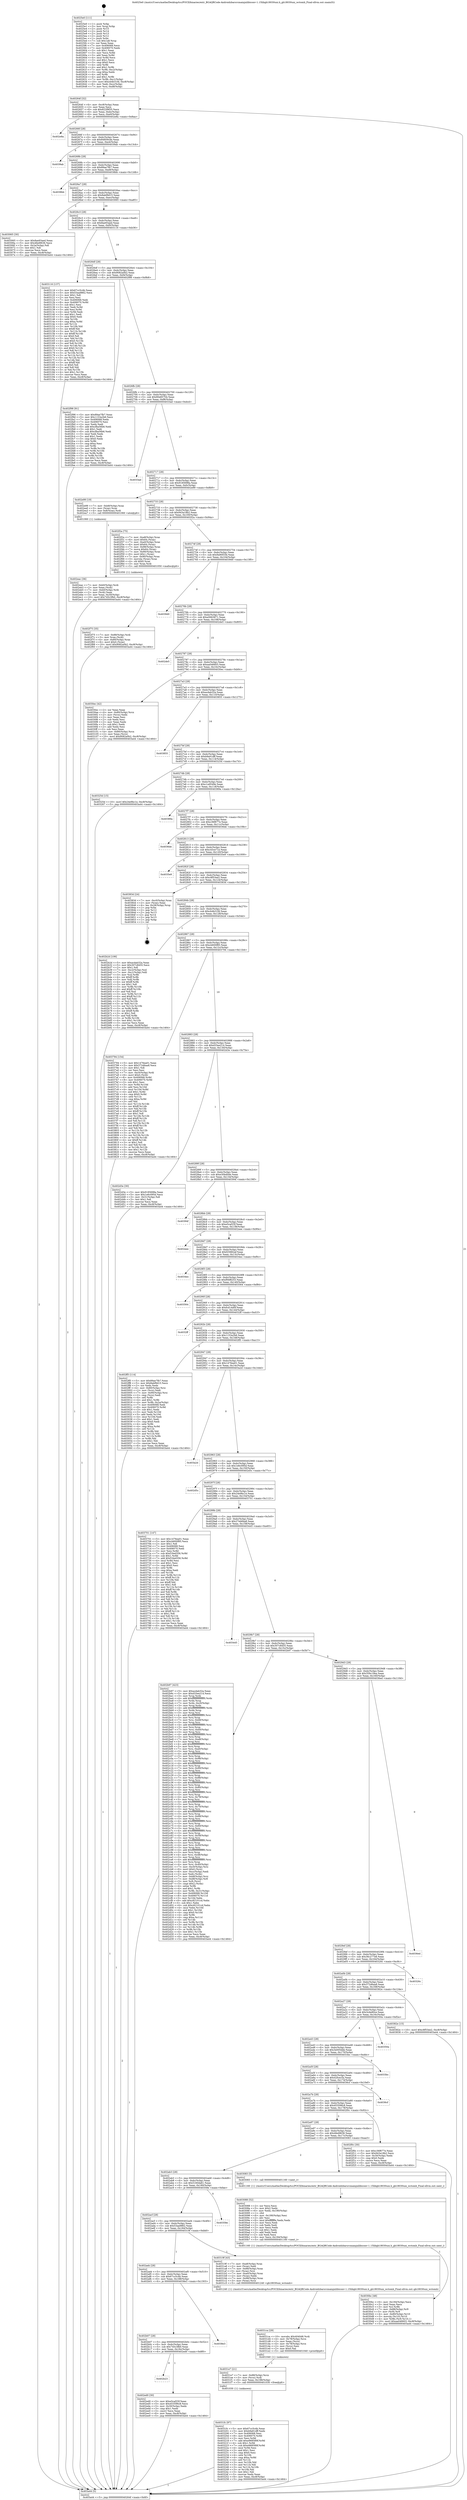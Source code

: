 digraph "0x4025e0" {
  label = "0x4025e0 (/mnt/c/Users/mathe/Desktop/tcc/POCII/binaries/extr_BGAQRCode-Androidzbarsrcmainjnilibiconv-1.15libgb18030uni.h_gb18030uni_wctomb_Final-ollvm.out::main(0))"
  labelloc = "t"
  node[shape=record]

  Entry [label="",width=0.3,height=0.3,shape=circle,fillcolor=black,style=filled]
  "0x40264f" [label="{
     0x40264f [32]\l
     | [instrs]\l
     &nbsp;&nbsp;0x40264f \<+6\>: mov -0xc8(%rbp),%eax\l
     &nbsp;&nbsp;0x402655 \<+2\>: mov %eax,%ecx\l
     &nbsp;&nbsp;0x402657 \<+6\>: sub $0x822f9f35,%ecx\l
     &nbsp;&nbsp;0x40265d \<+6\>: mov %eax,-0xdc(%rbp)\l
     &nbsp;&nbsp;0x402663 \<+6\>: mov %ecx,-0xe0(%rbp)\l
     &nbsp;&nbsp;0x402669 \<+6\>: je 0000000000402e8a \<main+0x8aa\>\l
  }"]
  "0x402e8a" [label="{
     0x402e8a\l
  }", style=dashed]
  "0x40266f" [label="{
     0x40266f [28]\l
     | [instrs]\l
     &nbsp;&nbsp;0x40266f \<+5\>: jmp 0000000000402674 \<main+0x94\>\l
     &nbsp;&nbsp;0x402674 \<+6\>: mov -0xdc(%rbp),%eax\l
     &nbsp;&nbsp;0x40267a \<+5\>: sub $0x84859cde,%eax\l
     &nbsp;&nbsp;0x40267f \<+6\>: mov %eax,-0xe4(%rbp)\l
     &nbsp;&nbsp;0x402685 \<+6\>: je 00000000004039ab \<main+0x13cb\>\l
  }"]
  Exit [label="",width=0.3,height=0.3,shape=circle,fillcolor=black,style=filled,peripheries=2]
  "0x4039ab" [label="{
     0x4039ab\l
  }", style=dashed]
  "0x40268b" [label="{
     0x40268b [28]\l
     | [instrs]\l
     &nbsp;&nbsp;0x40268b \<+5\>: jmp 0000000000402690 \<main+0xb0\>\l
     &nbsp;&nbsp;0x402690 \<+6\>: mov -0xdc(%rbp),%eax\l
     &nbsp;&nbsp;0x402696 \<+5\>: sub $0x89ae7fb7,%eax\l
     &nbsp;&nbsp;0x40269b \<+6\>: mov %eax,-0xe8(%rbp)\l
     &nbsp;&nbsp;0x4026a1 \<+6\>: je 00000000004038bb \<main+0x12db\>\l
  }"]
  "0x4031fc" [label="{
     0x4031fc [97]\l
     | [instrs]\l
     &nbsp;&nbsp;0x4031fc \<+5\>: mov $0x67cc5c4b,%eax\l
     &nbsp;&nbsp;0x403201 \<+5\>: mov $0xb9a91dff,%edx\l
     &nbsp;&nbsp;0x403206 \<+7\>: mov 0x406068,%esi\l
     &nbsp;&nbsp;0x40320d \<+8\>: mov 0x406070,%r8d\l
     &nbsp;&nbsp;0x403215 \<+3\>: mov %esi,%r9d\l
     &nbsp;&nbsp;0x403218 \<+7\>: add $0xe968589f,%r9d\l
     &nbsp;&nbsp;0x40321f \<+4\>: sub $0x1,%r9d\l
     &nbsp;&nbsp;0x403223 \<+7\>: sub $0xe968589f,%r9d\l
     &nbsp;&nbsp;0x40322a \<+4\>: imul %r9d,%esi\l
     &nbsp;&nbsp;0x40322e \<+3\>: and $0x1,%esi\l
     &nbsp;&nbsp;0x403231 \<+3\>: cmp $0x0,%esi\l
     &nbsp;&nbsp;0x403234 \<+4\>: sete %r10b\l
     &nbsp;&nbsp;0x403238 \<+4\>: cmp $0xa,%r8d\l
     &nbsp;&nbsp;0x40323c \<+4\>: setl %r11b\l
     &nbsp;&nbsp;0x403240 \<+3\>: mov %r10b,%bl\l
     &nbsp;&nbsp;0x403243 \<+3\>: and %r11b,%bl\l
     &nbsp;&nbsp;0x403246 \<+3\>: xor %r11b,%r10b\l
     &nbsp;&nbsp;0x403249 \<+3\>: or %r10b,%bl\l
     &nbsp;&nbsp;0x40324c \<+3\>: test $0x1,%bl\l
     &nbsp;&nbsp;0x40324f \<+3\>: cmovne %edx,%eax\l
     &nbsp;&nbsp;0x403252 \<+6\>: mov %eax,-0xc8(%rbp)\l
     &nbsp;&nbsp;0x403258 \<+5\>: jmp 0000000000403a44 \<main+0x1464\>\l
  }"]
  "0x4038bb" [label="{
     0x4038bb\l
  }", style=dashed]
  "0x4026a7" [label="{
     0x4026a7 [28]\l
     | [instrs]\l
     &nbsp;&nbsp;0x4026a7 \<+5\>: jmp 00000000004026ac \<main+0xcc\>\l
     &nbsp;&nbsp;0x4026ac \<+6\>: mov -0xdc(%rbp),%eax\l
     &nbsp;&nbsp;0x4026b2 \<+5\>: sub $0x8abf9d15,%eax\l
     &nbsp;&nbsp;0x4026b7 \<+6\>: mov %eax,-0xec(%rbp)\l
     &nbsp;&nbsp;0x4026bd \<+6\>: je 0000000000403065 \<main+0xa85\>\l
  }"]
  "0x4031e7" [label="{
     0x4031e7 [21]\l
     | [instrs]\l
     &nbsp;&nbsp;0x4031e7 \<+7\>: mov -0x88(%rbp),%rcx\l
     &nbsp;&nbsp;0x4031ee \<+3\>: mov (%rcx),%rdi\l
     &nbsp;&nbsp;0x4031f1 \<+6\>: mov %eax,-0x198(%rbp)\l
     &nbsp;&nbsp;0x4031f7 \<+5\>: call 0000000000401030 \<free@plt\>\l
     | [calls]\l
     &nbsp;&nbsp;0x401030 \{1\} (unknown)\l
  }"]
  "0x403065" [label="{
     0x403065 [30]\l
     | [instrs]\l
     &nbsp;&nbsp;0x403065 \<+5\>: mov $0x8ae93aed,%eax\l
     &nbsp;&nbsp;0x40306a \<+5\>: mov $0x4fed9636,%ecx\l
     &nbsp;&nbsp;0x40306f \<+3\>: mov -0x2a(%rbp),%dl\l
     &nbsp;&nbsp;0x403072 \<+3\>: test $0x1,%dl\l
     &nbsp;&nbsp;0x403075 \<+3\>: cmovne %ecx,%eax\l
     &nbsp;&nbsp;0x403078 \<+6\>: mov %eax,-0xc8(%rbp)\l
     &nbsp;&nbsp;0x40307e \<+5\>: jmp 0000000000403a44 \<main+0x1464\>\l
  }"]
  "0x4026c3" [label="{
     0x4026c3 [28]\l
     | [instrs]\l
     &nbsp;&nbsp;0x4026c3 \<+5\>: jmp 00000000004026c8 \<main+0xe8\>\l
     &nbsp;&nbsp;0x4026c8 \<+6\>: mov -0xdc(%rbp),%eax\l
     &nbsp;&nbsp;0x4026ce \<+5\>: sub $0x8ae93aed,%eax\l
     &nbsp;&nbsp;0x4026d3 \<+6\>: mov %eax,-0xf0(%rbp)\l
     &nbsp;&nbsp;0x4026d9 \<+6\>: je 0000000000403116 \<main+0xb36\>\l
  }"]
  "0x4031ca" [label="{
     0x4031ca [29]\l
     | [instrs]\l
     &nbsp;&nbsp;0x4031ca \<+10\>: movabs $0x4040d6,%rdi\l
     &nbsp;&nbsp;0x4031d4 \<+4\>: mov -0x78(%rbp),%rcx\l
     &nbsp;&nbsp;0x4031d8 \<+2\>: mov %eax,(%rcx)\l
     &nbsp;&nbsp;0x4031da \<+4\>: mov -0x78(%rbp),%rcx\l
     &nbsp;&nbsp;0x4031de \<+2\>: mov (%rcx),%esi\l
     &nbsp;&nbsp;0x4031e0 \<+2\>: mov $0x0,%al\l
     &nbsp;&nbsp;0x4031e2 \<+5\>: call 0000000000401040 \<printf@plt\>\l
     | [calls]\l
     &nbsp;&nbsp;0x401040 \{1\} (unknown)\l
  }"]
  "0x403116" [label="{
     0x403116 [137]\l
     | [instrs]\l
     &nbsp;&nbsp;0x403116 \<+5\>: mov $0x67cc5c4b,%eax\l
     &nbsp;&nbsp;0x40311b \<+5\>: mov $0x53aa9862,%ecx\l
     &nbsp;&nbsp;0x403120 \<+2\>: mov $0x1,%dl\l
     &nbsp;&nbsp;0x403122 \<+2\>: xor %esi,%esi\l
     &nbsp;&nbsp;0x403124 \<+7\>: mov 0x406068,%edi\l
     &nbsp;&nbsp;0x40312b \<+8\>: mov 0x406070,%r8d\l
     &nbsp;&nbsp;0x403133 \<+3\>: sub $0x1,%esi\l
     &nbsp;&nbsp;0x403136 \<+3\>: mov %edi,%r9d\l
     &nbsp;&nbsp;0x403139 \<+3\>: add %esi,%r9d\l
     &nbsp;&nbsp;0x40313c \<+4\>: imul %r9d,%edi\l
     &nbsp;&nbsp;0x403140 \<+3\>: and $0x1,%edi\l
     &nbsp;&nbsp;0x403143 \<+3\>: cmp $0x0,%edi\l
     &nbsp;&nbsp;0x403146 \<+4\>: sete %r10b\l
     &nbsp;&nbsp;0x40314a \<+4\>: cmp $0xa,%r8d\l
     &nbsp;&nbsp;0x40314e \<+4\>: setl %r11b\l
     &nbsp;&nbsp;0x403152 \<+3\>: mov %r10b,%bl\l
     &nbsp;&nbsp;0x403155 \<+3\>: xor $0xff,%bl\l
     &nbsp;&nbsp;0x403158 \<+3\>: mov %r11b,%r14b\l
     &nbsp;&nbsp;0x40315b \<+4\>: xor $0xff,%r14b\l
     &nbsp;&nbsp;0x40315f \<+3\>: xor $0x0,%dl\l
     &nbsp;&nbsp;0x403162 \<+3\>: mov %bl,%r15b\l
     &nbsp;&nbsp;0x403165 \<+4\>: and $0x0,%r15b\l
     &nbsp;&nbsp;0x403169 \<+3\>: and %dl,%r10b\l
     &nbsp;&nbsp;0x40316c \<+3\>: mov %r14b,%r12b\l
     &nbsp;&nbsp;0x40316f \<+4\>: and $0x0,%r12b\l
     &nbsp;&nbsp;0x403173 \<+3\>: and %dl,%r11b\l
     &nbsp;&nbsp;0x403176 \<+3\>: or %r10b,%r15b\l
     &nbsp;&nbsp;0x403179 \<+3\>: or %r11b,%r12b\l
     &nbsp;&nbsp;0x40317c \<+3\>: xor %r12b,%r15b\l
     &nbsp;&nbsp;0x40317f \<+3\>: or %r14b,%bl\l
     &nbsp;&nbsp;0x403182 \<+3\>: xor $0xff,%bl\l
     &nbsp;&nbsp;0x403185 \<+3\>: or $0x0,%dl\l
     &nbsp;&nbsp;0x403188 \<+2\>: and %dl,%bl\l
     &nbsp;&nbsp;0x40318a \<+3\>: or %bl,%r15b\l
     &nbsp;&nbsp;0x40318d \<+4\>: test $0x1,%r15b\l
     &nbsp;&nbsp;0x403191 \<+3\>: cmovne %ecx,%eax\l
     &nbsp;&nbsp;0x403194 \<+6\>: mov %eax,-0xc8(%rbp)\l
     &nbsp;&nbsp;0x40319a \<+5\>: jmp 0000000000403a44 \<main+0x1464\>\l
  }"]
  "0x4026df" [label="{
     0x4026df [28]\l
     | [instrs]\l
     &nbsp;&nbsp;0x4026df \<+5\>: jmp 00000000004026e4 \<main+0x104\>\l
     &nbsp;&nbsp;0x4026e4 \<+6\>: mov -0xdc(%rbp),%eax\l
     &nbsp;&nbsp;0x4026ea \<+5\>: sub $0x9082a0b2,%eax\l
     &nbsp;&nbsp;0x4026ef \<+6\>: mov %eax,-0xf4(%rbp)\l
     &nbsp;&nbsp;0x4026f5 \<+6\>: je 0000000000402f98 \<main+0x9b8\>\l
  }"]
  "0x4030bc" [label="{
     0x4030bc [48]\l
     | [instrs]\l
     &nbsp;&nbsp;0x4030bc \<+6\>: mov -0x194(%rbp),%ecx\l
     &nbsp;&nbsp;0x4030c2 \<+3\>: imul %eax,%ecx\l
     &nbsp;&nbsp;0x4030c5 \<+3\>: mov %cl,%r8b\l
     &nbsp;&nbsp;0x4030c8 \<+7\>: mov -0x88(%rbp),%r9\l
     &nbsp;&nbsp;0x4030cf \<+3\>: mov (%r9),%r9\l
     &nbsp;&nbsp;0x4030d2 \<+4\>: mov -0x80(%rbp),%r10\l
     &nbsp;&nbsp;0x4030d6 \<+3\>: movslq (%r10),%r10\l
     &nbsp;&nbsp;0x4030d9 \<+4\>: mov %r8b,(%r9,%r10,1)\l
     &nbsp;&nbsp;0x4030dd \<+10\>: movl $0xaa046603,-0xc8(%rbp)\l
     &nbsp;&nbsp;0x4030e7 \<+5\>: jmp 0000000000403a44 \<main+0x1464\>\l
  }"]
  "0x402f98" [label="{
     0x402f98 [91]\l
     | [instrs]\l
     &nbsp;&nbsp;0x402f98 \<+5\>: mov $0x89ae7fb7,%eax\l
     &nbsp;&nbsp;0x402f9d \<+5\>: mov $0x1153a2b6,%ecx\l
     &nbsp;&nbsp;0x402fa2 \<+7\>: mov 0x406068,%edx\l
     &nbsp;&nbsp;0x402fa9 \<+7\>: mov 0x406070,%esi\l
     &nbsp;&nbsp;0x402fb0 \<+2\>: mov %edx,%edi\l
     &nbsp;&nbsp;0x402fb2 \<+6\>: add $0xcfba56b6,%edi\l
     &nbsp;&nbsp;0x402fb8 \<+3\>: sub $0x1,%edi\l
     &nbsp;&nbsp;0x402fbb \<+6\>: sub $0xcfba56b6,%edi\l
     &nbsp;&nbsp;0x402fc1 \<+3\>: imul %edi,%edx\l
     &nbsp;&nbsp;0x402fc4 \<+3\>: and $0x1,%edx\l
     &nbsp;&nbsp;0x402fc7 \<+3\>: cmp $0x0,%edx\l
     &nbsp;&nbsp;0x402fca \<+4\>: sete %r8b\l
     &nbsp;&nbsp;0x402fce \<+3\>: cmp $0xa,%esi\l
     &nbsp;&nbsp;0x402fd1 \<+4\>: setl %r9b\l
     &nbsp;&nbsp;0x402fd5 \<+3\>: mov %r8b,%r10b\l
     &nbsp;&nbsp;0x402fd8 \<+3\>: and %r9b,%r10b\l
     &nbsp;&nbsp;0x402fdb \<+3\>: xor %r9b,%r8b\l
     &nbsp;&nbsp;0x402fde \<+3\>: or %r8b,%r10b\l
     &nbsp;&nbsp;0x402fe1 \<+4\>: test $0x1,%r10b\l
     &nbsp;&nbsp;0x402fe5 \<+3\>: cmovne %ecx,%eax\l
     &nbsp;&nbsp;0x402fe8 \<+6\>: mov %eax,-0xc8(%rbp)\l
     &nbsp;&nbsp;0x402fee \<+5\>: jmp 0000000000403a44 \<main+0x1464\>\l
  }"]
  "0x4026fb" [label="{
     0x4026fb [28]\l
     | [instrs]\l
     &nbsp;&nbsp;0x4026fb \<+5\>: jmp 0000000000402700 \<main+0x120\>\l
     &nbsp;&nbsp;0x402700 \<+6\>: mov -0xdc(%rbp),%eax\l
     &nbsp;&nbsp;0x402706 \<+5\>: sub $0x90e85704,%eax\l
     &nbsp;&nbsp;0x40270b \<+6\>: mov %eax,-0xf8(%rbp)\l
     &nbsp;&nbsp;0x402711 \<+6\>: je 00000000004033ad \<main+0xdcd\>\l
  }"]
  "0x403088" [label="{
     0x403088 [52]\l
     | [instrs]\l
     &nbsp;&nbsp;0x403088 \<+2\>: xor %ecx,%ecx\l
     &nbsp;&nbsp;0x40308a \<+5\>: mov $0x2,%edx\l
     &nbsp;&nbsp;0x40308f \<+6\>: mov %edx,-0x190(%rbp)\l
     &nbsp;&nbsp;0x403095 \<+1\>: cltd\l
     &nbsp;&nbsp;0x403096 \<+6\>: mov -0x190(%rbp),%esi\l
     &nbsp;&nbsp;0x40309c \<+2\>: idiv %esi\l
     &nbsp;&nbsp;0x40309e \<+6\>: imul $0xfffffffe,%edx,%edx\l
     &nbsp;&nbsp;0x4030a4 \<+2\>: mov %ecx,%edi\l
     &nbsp;&nbsp;0x4030a6 \<+2\>: sub %edx,%edi\l
     &nbsp;&nbsp;0x4030a8 \<+2\>: mov %ecx,%edx\l
     &nbsp;&nbsp;0x4030aa \<+3\>: sub $0x1,%edx\l
     &nbsp;&nbsp;0x4030ad \<+2\>: add %edx,%edi\l
     &nbsp;&nbsp;0x4030af \<+2\>: sub %edi,%ecx\l
     &nbsp;&nbsp;0x4030b1 \<+6\>: mov %ecx,-0x194(%rbp)\l
     &nbsp;&nbsp;0x4030b7 \<+5\>: call 0000000000401160 \<next_i\>\l
     | [calls]\l
     &nbsp;&nbsp;0x401160 \{1\} (/mnt/c/Users/mathe/Desktop/tcc/POCII/binaries/extr_BGAQRCode-Androidzbarsrcmainjnilibiconv-1.15libgb18030uni.h_gb18030uni_wctomb_Final-ollvm.out::next_i)\l
  }"]
  "0x4033ad" [label="{
     0x4033ad\l
  }", style=dashed]
  "0x402717" [label="{
     0x402717 [28]\l
     | [instrs]\l
     &nbsp;&nbsp;0x402717 \<+5\>: jmp 000000000040271c \<main+0x13c\>\l
     &nbsp;&nbsp;0x40271c \<+6\>: mov -0xdc(%rbp),%eax\l
     &nbsp;&nbsp;0x402722 \<+5\>: sub $0x9185698a,%eax\l
     &nbsp;&nbsp;0x402727 \<+6\>: mov %eax,-0xfc(%rbp)\l
     &nbsp;&nbsp;0x40272d \<+6\>: je 0000000000402e99 \<main+0x8b9\>\l
  }"]
  "0x402f75" [label="{
     0x402f75 [35]\l
     | [instrs]\l
     &nbsp;&nbsp;0x402f75 \<+7\>: mov -0x88(%rbp),%rdi\l
     &nbsp;&nbsp;0x402f7c \<+3\>: mov %rax,(%rdi)\l
     &nbsp;&nbsp;0x402f7f \<+4\>: mov -0x80(%rbp),%rax\l
     &nbsp;&nbsp;0x402f83 \<+6\>: movl $0x0,(%rax)\l
     &nbsp;&nbsp;0x402f89 \<+10\>: movl $0x9082a0b2,-0xc8(%rbp)\l
     &nbsp;&nbsp;0x402f93 \<+5\>: jmp 0000000000403a44 \<main+0x1464\>\l
  }"]
  "0x402e99" [label="{
     0x402e99 [19]\l
     | [instrs]\l
     &nbsp;&nbsp;0x402e99 \<+7\>: mov -0xb8(%rbp),%rax\l
     &nbsp;&nbsp;0x402ea0 \<+3\>: mov (%rax),%rax\l
     &nbsp;&nbsp;0x402ea3 \<+4\>: mov 0x8(%rax),%rdi\l
     &nbsp;&nbsp;0x402ea7 \<+5\>: call 0000000000401060 \<atoi@plt\>\l
     | [calls]\l
     &nbsp;&nbsp;0x401060 \{1\} (unknown)\l
  }"]
  "0x402733" [label="{
     0x402733 [28]\l
     | [instrs]\l
     &nbsp;&nbsp;0x402733 \<+5\>: jmp 0000000000402738 \<main+0x158\>\l
     &nbsp;&nbsp;0x402738 \<+6\>: mov -0xdc(%rbp),%eax\l
     &nbsp;&nbsp;0x40273e \<+5\>: sub $0x943a18b2,%eax\l
     &nbsp;&nbsp;0x402743 \<+6\>: mov %eax,-0x100(%rbp)\l
     &nbsp;&nbsp;0x402749 \<+6\>: je 0000000000402f2a \<main+0x94a\>\l
  }"]
  "0x402b23" [label="{
     0x402b23\l
  }", style=dashed]
  "0x402f2a" [label="{
     0x402f2a [75]\l
     | [instrs]\l
     &nbsp;&nbsp;0x402f2a \<+7\>: mov -0xa8(%rbp),%rax\l
     &nbsp;&nbsp;0x402f31 \<+6\>: movl $0x64,(%rax)\l
     &nbsp;&nbsp;0x402f37 \<+7\>: mov -0xa0(%rbp),%rax\l
     &nbsp;&nbsp;0x402f3e \<+6\>: movl $0x64,(%rax)\l
     &nbsp;&nbsp;0x402f44 \<+7\>: mov -0x98(%rbp),%rax\l
     &nbsp;&nbsp;0x402f4b \<+7\>: movq $0x64,(%rax)\l
     &nbsp;&nbsp;0x402f52 \<+7\>: mov -0x90(%rbp),%rax\l
     &nbsp;&nbsp;0x402f59 \<+6\>: movl $0x1,(%rax)\l
     &nbsp;&nbsp;0x402f5f \<+7\>: mov -0x90(%rbp),%rax\l
     &nbsp;&nbsp;0x402f66 \<+3\>: movslq (%rax),%rax\l
     &nbsp;&nbsp;0x402f69 \<+4\>: shl $0x0,%rax\l
     &nbsp;&nbsp;0x402f6d \<+3\>: mov %rax,%rdi\l
     &nbsp;&nbsp;0x402f70 \<+5\>: call 0000000000401050 \<malloc@plt\>\l
     | [calls]\l
     &nbsp;&nbsp;0x401050 \{1\} (unknown)\l
  }"]
  "0x40274f" [label="{
     0x40274f [28]\l
     | [instrs]\l
     &nbsp;&nbsp;0x40274f \<+5\>: jmp 0000000000402754 \<main+0x174\>\l
     &nbsp;&nbsp;0x402754 \<+6\>: mov -0xdc(%rbp),%eax\l
     &nbsp;&nbsp;0x40275a \<+5\>: sub $0x9a90f33b,%eax\l
     &nbsp;&nbsp;0x40275f \<+6\>: mov %eax,-0x104(%rbp)\l
     &nbsp;&nbsp;0x402765 \<+6\>: je 00000000004039d0 \<main+0x13f0\>\l
  }"]
  "0x402ed0" [label="{
     0x402ed0 [30]\l
     | [instrs]\l
     &nbsp;&nbsp;0x402ed0 \<+5\>: mov $0xe5caf25f,%eax\l
     &nbsp;&nbsp;0x402ed5 \<+5\>: mov $0x453596c8,%ecx\l
     &nbsp;&nbsp;0x402eda \<+3\>: mov -0x30(%rbp),%edx\l
     &nbsp;&nbsp;0x402edd \<+3\>: cmp $0x1,%edx\l
     &nbsp;&nbsp;0x402ee0 \<+3\>: cmovl %ecx,%eax\l
     &nbsp;&nbsp;0x402ee3 \<+6\>: mov %eax,-0xc8(%rbp)\l
     &nbsp;&nbsp;0x402ee9 \<+5\>: jmp 0000000000403a44 \<main+0x1464\>\l
  }"]
  "0x4039d0" [label="{
     0x4039d0\l
  }", style=dashed]
  "0x40276b" [label="{
     0x40276b [28]\l
     | [instrs]\l
     &nbsp;&nbsp;0x40276b \<+5\>: jmp 0000000000402770 \<main+0x190\>\l
     &nbsp;&nbsp;0x402770 \<+6\>: mov -0xdc(%rbp),%eax\l
     &nbsp;&nbsp;0x402776 \<+5\>: sub $0xa5663671,%eax\l
     &nbsp;&nbsp;0x40277b \<+6\>: mov %eax,-0x108(%rbp)\l
     &nbsp;&nbsp;0x402781 \<+6\>: je 0000000000402de5 \<main+0x805\>\l
  }"]
  "0x402b07" [label="{
     0x402b07 [28]\l
     | [instrs]\l
     &nbsp;&nbsp;0x402b07 \<+5\>: jmp 0000000000402b0c \<main+0x52c\>\l
     &nbsp;&nbsp;0x402b0c \<+6\>: mov -0xdc(%rbp),%eax\l
     &nbsp;&nbsp;0x402b12 \<+5\>: sub $0x745c3fb0,%eax\l
     &nbsp;&nbsp;0x402b17 \<+6\>: mov %eax,-0x18c(%rbp)\l
     &nbsp;&nbsp;0x402b1d \<+6\>: je 0000000000402ed0 \<main+0x8f0\>\l
  }"]
  "0x402de5" [label="{
     0x402de5\l
  }", style=dashed]
  "0x402787" [label="{
     0x402787 [28]\l
     | [instrs]\l
     &nbsp;&nbsp;0x402787 \<+5\>: jmp 000000000040278c \<main+0x1ac\>\l
     &nbsp;&nbsp;0x40278c \<+6\>: mov -0xdc(%rbp),%eax\l
     &nbsp;&nbsp;0x402792 \<+5\>: sub $0xaa046603,%eax\l
     &nbsp;&nbsp;0x402797 \<+6\>: mov %eax,-0x10c(%rbp)\l
     &nbsp;&nbsp;0x40279d \<+6\>: je 00000000004030ec \<main+0xb0c\>\l
  }"]
  "0x4038e3" [label="{
     0x4038e3\l
  }", style=dashed]
  "0x4030ec" [label="{
     0x4030ec [42]\l
     | [instrs]\l
     &nbsp;&nbsp;0x4030ec \<+2\>: xor %eax,%eax\l
     &nbsp;&nbsp;0x4030ee \<+4\>: mov -0x80(%rbp),%rcx\l
     &nbsp;&nbsp;0x4030f2 \<+2\>: mov (%rcx),%edx\l
     &nbsp;&nbsp;0x4030f4 \<+2\>: mov %eax,%esi\l
     &nbsp;&nbsp;0x4030f6 \<+2\>: sub %edx,%esi\l
     &nbsp;&nbsp;0x4030f8 \<+2\>: mov %eax,%edx\l
     &nbsp;&nbsp;0x4030fa \<+3\>: sub $0x1,%edx\l
     &nbsp;&nbsp;0x4030fd \<+2\>: add %edx,%esi\l
     &nbsp;&nbsp;0x4030ff \<+2\>: sub %esi,%eax\l
     &nbsp;&nbsp;0x403101 \<+4\>: mov -0x80(%rbp),%rcx\l
     &nbsp;&nbsp;0x403105 \<+2\>: mov %eax,(%rcx)\l
     &nbsp;&nbsp;0x403107 \<+10\>: movl $0x9082a0b2,-0xc8(%rbp)\l
     &nbsp;&nbsp;0x403111 \<+5\>: jmp 0000000000403a44 \<main+0x1464\>\l
  }"]
  "0x4027a3" [label="{
     0x4027a3 [28]\l
     | [instrs]\l
     &nbsp;&nbsp;0x4027a3 \<+5\>: jmp 00000000004027a8 \<main+0x1c8\>\l
     &nbsp;&nbsp;0x4027a8 \<+6\>: mov -0xdc(%rbp),%eax\l
     &nbsp;&nbsp;0x4027ae \<+5\>: sub $0xacdab32a,%eax\l
     &nbsp;&nbsp;0x4027b3 \<+6\>: mov %eax,-0x110(%rbp)\l
     &nbsp;&nbsp;0x4027b9 \<+6\>: je 0000000000403855 \<main+0x1275\>\l
  }"]
  "0x402aeb" [label="{
     0x402aeb [28]\l
     | [instrs]\l
     &nbsp;&nbsp;0x402aeb \<+5\>: jmp 0000000000402af0 \<main+0x510\>\l
     &nbsp;&nbsp;0x402af0 \<+6\>: mov -0xdc(%rbp),%eax\l
     &nbsp;&nbsp;0x402af6 \<+5\>: sub $0x67cc5c4b,%eax\l
     &nbsp;&nbsp;0x402afb \<+6\>: mov %eax,-0x188(%rbp)\l
     &nbsp;&nbsp;0x402b01 \<+6\>: je 00000000004038e3 \<main+0x1303\>\l
  }"]
  "0x403855" [label="{
     0x403855\l
  }", style=dashed]
  "0x4027bf" [label="{
     0x4027bf [28]\l
     | [instrs]\l
     &nbsp;&nbsp;0x4027bf \<+5\>: jmp 00000000004027c4 \<main+0x1e4\>\l
     &nbsp;&nbsp;0x4027c4 \<+6\>: mov -0xdc(%rbp),%eax\l
     &nbsp;&nbsp;0x4027ca \<+5\>: sub $0xb9a91dff,%eax\l
     &nbsp;&nbsp;0x4027cf \<+6\>: mov %eax,-0x114(%rbp)\l
     &nbsp;&nbsp;0x4027d5 \<+6\>: je 000000000040325d \<main+0xc7d\>\l
  }"]
  "0x40319f" [label="{
     0x40319f [43]\l
     | [instrs]\l
     &nbsp;&nbsp;0x40319f \<+7\>: mov -0xa8(%rbp),%rax\l
     &nbsp;&nbsp;0x4031a6 \<+2\>: mov (%rax),%edi\l
     &nbsp;&nbsp;0x4031a8 \<+7\>: mov -0x88(%rbp),%rax\l
     &nbsp;&nbsp;0x4031af \<+3\>: mov (%rax),%rsi\l
     &nbsp;&nbsp;0x4031b2 \<+7\>: mov -0xa0(%rbp),%rax\l
     &nbsp;&nbsp;0x4031b9 \<+2\>: mov (%rax),%edx\l
     &nbsp;&nbsp;0x4031bb \<+7\>: mov -0x98(%rbp),%rax\l
     &nbsp;&nbsp;0x4031c2 \<+3\>: mov (%rax),%rcx\l
     &nbsp;&nbsp;0x4031c5 \<+5\>: call 0000000000401240 \<gb18030uni_wctomb\>\l
     | [calls]\l
     &nbsp;&nbsp;0x401240 \{1\} (/mnt/c/Users/mathe/Desktop/tcc/POCII/binaries/extr_BGAQRCode-Androidzbarsrcmainjnilibiconv-1.15libgb18030uni.h_gb18030uni_wctomb_Final-ollvm.out::gb18030uni_wctomb)\l
  }"]
  "0x40325d" [label="{
     0x40325d [15]\l
     | [instrs]\l
     &nbsp;&nbsp;0x40325d \<+10\>: movl $0x24e9bc1e,-0xc8(%rbp)\l
     &nbsp;&nbsp;0x403267 \<+5\>: jmp 0000000000403a44 \<main+0x1464\>\l
  }"]
  "0x4027db" [label="{
     0x4027db [28]\l
     | [instrs]\l
     &nbsp;&nbsp;0x4027db \<+5\>: jmp 00000000004027e0 \<main+0x200\>\l
     &nbsp;&nbsp;0x4027e0 \<+6\>: mov -0xdc(%rbp),%eax\l
     &nbsp;&nbsp;0x4027e6 \<+5\>: sub $0xc1a9549e,%eax\l
     &nbsp;&nbsp;0x4027eb \<+6\>: mov %eax,-0x118(%rbp)\l
     &nbsp;&nbsp;0x4027f1 \<+6\>: je 000000000040389a \<main+0x12ba\>\l
  }"]
  "0x402acf" [label="{
     0x402acf [28]\l
     | [instrs]\l
     &nbsp;&nbsp;0x402acf \<+5\>: jmp 0000000000402ad4 \<main+0x4f4\>\l
     &nbsp;&nbsp;0x402ad4 \<+6\>: mov -0xdc(%rbp),%eax\l
     &nbsp;&nbsp;0x402ada \<+5\>: sub $0x53aa9862,%eax\l
     &nbsp;&nbsp;0x402adf \<+6\>: mov %eax,-0x184(%rbp)\l
     &nbsp;&nbsp;0x402ae5 \<+6\>: je 000000000040319f \<main+0xbbf\>\l
  }"]
  "0x40389a" [label="{
     0x40389a\l
  }", style=dashed]
  "0x4027f7" [label="{
     0x4027f7 [28]\l
     | [instrs]\l
     &nbsp;&nbsp;0x4027f7 \<+5\>: jmp 00000000004027fc \<main+0x21c\>\l
     &nbsp;&nbsp;0x4027fc \<+6\>: mov -0xdc(%rbp),%eax\l
     &nbsp;&nbsp;0x402802 \<+5\>: sub $0xc36f677e,%eax\l
     &nbsp;&nbsp;0x402807 \<+6\>: mov %eax,-0x11c(%rbp)\l
     &nbsp;&nbsp;0x40280d \<+6\>: je 00000000004036de \<main+0x10fe\>\l
  }"]
  "0x40358e" [label="{
     0x40358e\l
  }", style=dashed]
  "0x4036de" [label="{
     0x4036de\l
  }", style=dashed]
  "0x402813" [label="{
     0x402813 [28]\l
     | [instrs]\l
     &nbsp;&nbsp;0x402813 \<+5\>: jmp 0000000000402818 \<main+0x238\>\l
     &nbsp;&nbsp;0x402818 \<+6\>: mov -0xdc(%rbp),%eax\l
     &nbsp;&nbsp;0x40281e \<+5\>: sub $0xc43ce71e,%eax\l
     &nbsp;&nbsp;0x402823 \<+6\>: mov %eax,-0x120(%rbp)\l
     &nbsp;&nbsp;0x402829 \<+6\>: je 00000000004035e9 \<main+0x1009\>\l
  }"]
  "0x402ab3" [label="{
     0x402ab3 [28]\l
     | [instrs]\l
     &nbsp;&nbsp;0x402ab3 \<+5\>: jmp 0000000000402ab8 \<main+0x4d8\>\l
     &nbsp;&nbsp;0x402ab8 \<+6\>: mov -0xdc(%rbp),%eax\l
     &nbsp;&nbsp;0x402abe \<+5\>: sub $0x5160da61,%eax\l
     &nbsp;&nbsp;0x402ac3 \<+6\>: mov %eax,-0x180(%rbp)\l
     &nbsp;&nbsp;0x402ac9 \<+6\>: je 000000000040358e \<main+0xfae\>\l
  }"]
  "0x4035e9" [label="{
     0x4035e9\l
  }", style=dashed]
  "0x40282f" [label="{
     0x40282f [28]\l
     | [instrs]\l
     &nbsp;&nbsp;0x40282f \<+5\>: jmp 0000000000402834 \<main+0x254\>\l
     &nbsp;&nbsp;0x402834 \<+6\>: mov -0xdc(%rbp),%eax\l
     &nbsp;&nbsp;0x40283a \<+5\>: sub $0xc8f53ee2,%eax\l
     &nbsp;&nbsp;0x40283f \<+6\>: mov %eax,-0x124(%rbp)\l
     &nbsp;&nbsp;0x402845 \<+6\>: je 000000000040383d \<main+0x125d\>\l
  }"]
  "0x403083" [label="{
     0x403083 [5]\l
     | [instrs]\l
     &nbsp;&nbsp;0x403083 \<+5\>: call 0000000000401160 \<next_i\>\l
     | [calls]\l
     &nbsp;&nbsp;0x401160 \{1\} (/mnt/c/Users/mathe/Desktop/tcc/POCII/binaries/extr_BGAQRCode-Androidzbarsrcmainjnilibiconv-1.15libgb18030uni.h_gb18030uni_wctomb_Final-ollvm.out::next_i)\l
  }"]
  "0x40383d" [label="{
     0x40383d [24]\l
     | [instrs]\l
     &nbsp;&nbsp;0x40383d \<+7\>: mov -0xc0(%rbp),%rax\l
     &nbsp;&nbsp;0x403844 \<+2\>: mov (%rax),%eax\l
     &nbsp;&nbsp;0x403846 \<+4\>: lea -0x28(%rbp),%rsp\l
     &nbsp;&nbsp;0x40384a \<+1\>: pop %rbx\l
     &nbsp;&nbsp;0x40384b \<+2\>: pop %r12\l
     &nbsp;&nbsp;0x40384d \<+2\>: pop %r13\l
     &nbsp;&nbsp;0x40384f \<+2\>: pop %r14\l
     &nbsp;&nbsp;0x403851 \<+2\>: pop %r15\l
     &nbsp;&nbsp;0x403853 \<+1\>: pop %rbp\l
     &nbsp;&nbsp;0x403854 \<+1\>: ret\l
  }"]
  "0x40284b" [label="{
     0x40284b [28]\l
     | [instrs]\l
     &nbsp;&nbsp;0x40284b \<+5\>: jmp 0000000000402850 \<main+0x270\>\l
     &nbsp;&nbsp;0x402850 \<+6\>: mov -0xdc(%rbp),%eax\l
     &nbsp;&nbsp;0x402856 \<+5\>: sub $0xcb4b31fd,%eax\l
     &nbsp;&nbsp;0x40285b \<+6\>: mov %eax,-0x128(%rbp)\l
     &nbsp;&nbsp;0x402861 \<+6\>: je 0000000000402b2d \<main+0x54d\>\l
  }"]
  "0x402a97" [label="{
     0x402a97 [28]\l
     | [instrs]\l
     &nbsp;&nbsp;0x402a97 \<+5\>: jmp 0000000000402a9c \<main+0x4bc\>\l
     &nbsp;&nbsp;0x402a9c \<+6\>: mov -0xdc(%rbp),%eax\l
     &nbsp;&nbsp;0x402aa2 \<+5\>: sub $0x4fed9636,%eax\l
     &nbsp;&nbsp;0x402aa7 \<+6\>: mov %eax,-0x17c(%rbp)\l
     &nbsp;&nbsp;0x402aad \<+6\>: je 0000000000403083 \<main+0xaa3\>\l
  }"]
  "0x402b2d" [label="{
     0x402b2d [106]\l
     | [instrs]\l
     &nbsp;&nbsp;0x402b2d \<+5\>: mov $0xacdab32a,%eax\l
     &nbsp;&nbsp;0x402b32 \<+5\>: mov $0x307c8455,%ecx\l
     &nbsp;&nbsp;0x402b37 \<+2\>: mov $0x1,%dl\l
     &nbsp;&nbsp;0x402b39 \<+7\>: mov -0xc2(%rbp),%sil\l
     &nbsp;&nbsp;0x402b40 \<+7\>: mov -0xc1(%rbp),%dil\l
     &nbsp;&nbsp;0x402b47 \<+3\>: mov %sil,%r8b\l
     &nbsp;&nbsp;0x402b4a \<+4\>: xor $0xff,%r8b\l
     &nbsp;&nbsp;0x402b4e \<+3\>: mov %dil,%r9b\l
     &nbsp;&nbsp;0x402b51 \<+4\>: xor $0xff,%r9b\l
     &nbsp;&nbsp;0x402b55 \<+3\>: xor $0x1,%dl\l
     &nbsp;&nbsp;0x402b58 \<+3\>: mov %r8b,%r10b\l
     &nbsp;&nbsp;0x402b5b \<+4\>: and $0xff,%r10b\l
     &nbsp;&nbsp;0x402b5f \<+3\>: and %dl,%sil\l
     &nbsp;&nbsp;0x402b62 \<+3\>: mov %r9b,%r11b\l
     &nbsp;&nbsp;0x402b65 \<+4\>: and $0xff,%r11b\l
     &nbsp;&nbsp;0x402b69 \<+3\>: and %dl,%dil\l
     &nbsp;&nbsp;0x402b6c \<+3\>: or %sil,%r10b\l
     &nbsp;&nbsp;0x402b6f \<+3\>: or %dil,%r11b\l
     &nbsp;&nbsp;0x402b72 \<+3\>: xor %r11b,%r10b\l
     &nbsp;&nbsp;0x402b75 \<+3\>: or %r9b,%r8b\l
     &nbsp;&nbsp;0x402b78 \<+4\>: xor $0xff,%r8b\l
     &nbsp;&nbsp;0x402b7c \<+3\>: or $0x1,%dl\l
     &nbsp;&nbsp;0x402b7f \<+3\>: and %dl,%r8b\l
     &nbsp;&nbsp;0x402b82 \<+3\>: or %r8b,%r10b\l
     &nbsp;&nbsp;0x402b85 \<+4\>: test $0x1,%r10b\l
     &nbsp;&nbsp;0x402b89 \<+3\>: cmovne %ecx,%eax\l
     &nbsp;&nbsp;0x402b8c \<+6\>: mov %eax,-0xc8(%rbp)\l
     &nbsp;&nbsp;0x402b92 \<+5\>: jmp 0000000000403a44 \<main+0x1464\>\l
  }"]
  "0x402867" [label="{
     0x402867 [28]\l
     | [instrs]\l
     &nbsp;&nbsp;0x402867 \<+5\>: jmp 000000000040286c \<main+0x28c\>\l
     &nbsp;&nbsp;0x40286c \<+6\>: mov -0xdc(%rbp),%eax\l
     &nbsp;&nbsp;0x402872 \<+5\>: sub $0xcb600f85,%eax\l
     &nbsp;&nbsp;0x402877 \<+6\>: mov %eax,-0x12c(%rbp)\l
     &nbsp;&nbsp;0x40287d \<+6\>: je 0000000000403794 \<main+0x11b4\>\l
  }"]
  "0x403a44" [label="{
     0x403a44 [5]\l
     | [instrs]\l
     &nbsp;&nbsp;0x403a44 \<+5\>: jmp 000000000040264f \<main+0x6f\>\l
  }"]
  "0x4025e0" [label="{
     0x4025e0 [111]\l
     | [instrs]\l
     &nbsp;&nbsp;0x4025e0 \<+1\>: push %rbp\l
     &nbsp;&nbsp;0x4025e1 \<+3\>: mov %rsp,%rbp\l
     &nbsp;&nbsp;0x4025e4 \<+2\>: push %r15\l
     &nbsp;&nbsp;0x4025e6 \<+2\>: push %r14\l
     &nbsp;&nbsp;0x4025e8 \<+2\>: push %r13\l
     &nbsp;&nbsp;0x4025ea \<+2\>: push %r12\l
     &nbsp;&nbsp;0x4025ec \<+1\>: push %rbx\l
     &nbsp;&nbsp;0x4025ed \<+7\>: sub $0x1a8,%rsp\l
     &nbsp;&nbsp;0x4025f4 \<+2\>: xor %eax,%eax\l
     &nbsp;&nbsp;0x4025f6 \<+7\>: mov 0x406068,%ecx\l
     &nbsp;&nbsp;0x4025fd \<+7\>: mov 0x406070,%edx\l
     &nbsp;&nbsp;0x402604 \<+3\>: sub $0x1,%eax\l
     &nbsp;&nbsp;0x402607 \<+3\>: mov %ecx,%r8d\l
     &nbsp;&nbsp;0x40260a \<+3\>: add %eax,%r8d\l
     &nbsp;&nbsp;0x40260d \<+4\>: imul %r8d,%ecx\l
     &nbsp;&nbsp;0x402611 \<+3\>: and $0x1,%ecx\l
     &nbsp;&nbsp;0x402614 \<+3\>: cmp $0x0,%ecx\l
     &nbsp;&nbsp;0x402617 \<+4\>: sete %r9b\l
     &nbsp;&nbsp;0x40261b \<+4\>: and $0x1,%r9b\l
     &nbsp;&nbsp;0x40261f \<+7\>: mov %r9b,-0xc2(%rbp)\l
     &nbsp;&nbsp;0x402626 \<+3\>: cmp $0xa,%edx\l
     &nbsp;&nbsp;0x402629 \<+4\>: setl %r9b\l
     &nbsp;&nbsp;0x40262d \<+4\>: and $0x1,%r9b\l
     &nbsp;&nbsp;0x402631 \<+7\>: mov %r9b,-0xc1(%rbp)\l
     &nbsp;&nbsp;0x402638 \<+10\>: movl $0xcb4b31fd,-0xc8(%rbp)\l
     &nbsp;&nbsp;0x402642 \<+6\>: mov %edi,-0xcc(%rbp)\l
     &nbsp;&nbsp;0x402648 \<+7\>: mov %rsi,-0xd8(%rbp)\l
  }"]
  "0x402f0c" [label="{
     0x402f0c [30]\l
     | [instrs]\l
     &nbsp;&nbsp;0x402f0c \<+5\>: mov $0xc36f677e,%eax\l
     &nbsp;&nbsp;0x402f11 \<+5\>: mov $0x943a18b2,%ecx\l
     &nbsp;&nbsp;0x402f16 \<+3\>: mov -0x30(%rbp),%edx\l
     &nbsp;&nbsp;0x402f19 \<+3\>: cmp $0x0,%edx\l
     &nbsp;&nbsp;0x402f1c \<+3\>: cmove %ecx,%eax\l
     &nbsp;&nbsp;0x402f1f \<+6\>: mov %eax,-0xc8(%rbp)\l
     &nbsp;&nbsp;0x402f25 \<+5\>: jmp 0000000000403a44 \<main+0x1464\>\l
  }"]
  "0x403794" [label="{
     0x403794 [154]\l
     | [instrs]\l
     &nbsp;&nbsp;0x403794 \<+5\>: mov $0x1476ea01,%eax\l
     &nbsp;&nbsp;0x403799 \<+5\>: mov $0x372d6aa8,%ecx\l
     &nbsp;&nbsp;0x40379e \<+2\>: mov $0x1,%dl\l
     &nbsp;&nbsp;0x4037a0 \<+2\>: xor %esi,%esi\l
     &nbsp;&nbsp;0x4037a2 \<+7\>: mov -0xc0(%rbp),%rdi\l
     &nbsp;&nbsp;0x4037a9 \<+6\>: movl $0x0,(%rdi)\l
     &nbsp;&nbsp;0x4037af \<+8\>: mov 0x406068,%r8d\l
     &nbsp;&nbsp;0x4037b7 \<+8\>: mov 0x406070,%r9d\l
     &nbsp;&nbsp;0x4037bf \<+3\>: sub $0x1,%esi\l
     &nbsp;&nbsp;0x4037c2 \<+3\>: mov %r8d,%r10d\l
     &nbsp;&nbsp;0x4037c5 \<+3\>: add %esi,%r10d\l
     &nbsp;&nbsp;0x4037c8 \<+4\>: imul %r10d,%r8d\l
     &nbsp;&nbsp;0x4037cc \<+4\>: and $0x1,%r8d\l
     &nbsp;&nbsp;0x4037d0 \<+4\>: cmp $0x0,%r8d\l
     &nbsp;&nbsp;0x4037d4 \<+4\>: sete %r11b\l
     &nbsp;&nbsp;0x4037d8 \<+4\>: cmp $0xa,%r9d\l
     &nbsp;&nbsp;0x4037dc \<+3\>: setl %bl\l
     &nbsp;&nbsp;0x4037df \<+3\>: mov %r11b,%r14b\l
     &nbsp;&nbsp;0x4037e2 \<+4\>: xor $0xff,%r14b\l
     &nbsp;&nbsp;0x4037e6 \<+3\>: mov %bl,%r15b\l
     &nbsp;&nbsp;0x4037e9 \<+4\>: xor $0xff,%r15b\l
     &nbsp;&nbsp;0x4037ed \<+3\>: xor $0x1,%dl\l
     &nbsp;&nbsp;0x4037f0 \<+3\>: mov %r14b,%r12b\l
     &nbsp;&nbsp;0x4037f3 \<+4\>: and $0xff,%r12b\l
     &nbsp;&nbsp;0x4037f7 \<+3\>: and %dl,%r11b\l
     &nbsp;&nbsp;0x4037fa \<+3\>: mov %r15b,%r13b\l
     &nbsp;&nbsp;0x4037fd \<+4\>: and $0xff,%r13b\l
     &nbsp;&nbsp;0x403801 \<+2\>: and %dl,%bl\l
     &nbsp;&nbsp;0x403803 \<+3\>: or %r11b,%r12b\l
     &nbsp;&nbsp;0x403806 \<+3\>: or %bl,%r13b\l
     &nbsp;&nbsp;0x403809 \<+3\>: xor %r13b,%r12b\l
     &nbsp;&nbsp;0x40380c \<+3\>: or %r15b,%r14b\l
     &nbsp;&nbsp;0x40380f \<+4\>: xor $0xff,%r14b\l
     &nbsp;&nbsp;0x403813 \<+3\>: or $0x1,%dl\l
     &nbsp;&nbsp;0x403816 \<+3\>: and %dl,%r14b\l
     &nbsp;&nbsp;0x403819 \<+3\>: or %r14b,%r12b\l
     &nbsp;&nbsp;0x40381c \<+4\>: test $0x1,%r12b\l
     &nbsp;&nbsp;0x403820 \<+3\>: cmovne %ecx,%eax\l
     &nbsp;&nbsp;0x403823 \<+6\>: mov %eax,-0xc8(%rbp)\l
     &nbsp;&nbsp;0x403829 \<+5\>: jmp 0000000000403a44 \<main+0x1464\>\l
  }"]
  "0x402883" [label="{
     0x402883 [28]\l
     | [instrs]\l
     &nbsp;&nbsp;0x402883 \<+5\>: jmp 0000000000402888 \<main+0x2a8\>\l
     &nbsp;&nbsp;0x402888 \<+6\>: mov -0xdc(%rbp),%eax\l
     &nbsp;&nbsp;0x40288e \<+5\>: sub $0xd33ee214,%eax\l
     &nbsp;&nbsp;0x402893 \<+6\>: mov %eax,-0x130(%rbp)\l
     &nbsp;&nbsp;0x402899 \<+6\>: je 0000000000402d3e \<main+0x75e\>\l
  }"]
  "0x402a7b" [label="{
     0x402a7b [28]\l
     | [instrs]\l
     &nbsp;&nbsp;0x402a7b \<+5\>: jmp 0000000000402a80 \<main+0x4a0\>\l
     &nbsp;&nbsp;0x402a80 \<+6\>: mov -0xdc(%rbp),%eax\l
     &nbsp;&nbsp;0x402a86 \<+5\>: sub $0x453596c8,%eax\l
     &nbsp;&nbsp;0x402a8b \<+6\>: mov %eax,-0x178(%rbp)\l
     &nbsp;&nbsp;0x402a91 \<+6\>: je 0000000000402f0c \<main+0x92c\>\l
  }"]
  "0x402d3e" [label="{
     0x402d3e [30]\l
     | [instrs]\l
     &nbsp;&nbsp;0x402d3e \<+5\>: mov $0x9185698a,%eax\l
     &nbsp;&nbsp;0x402d43 \<+5\>: mov $0x1e6c095d,%ecx\l
     &nbsp;&nbsp;0x402d48 \<+3\>: mov -0x31(%rbp),%dl\l
     &nbsp;&nbsp;0x402d4b \<+3\>: test $0x1,%dl\l
     &nbsp;&nbsp;0x402d4e \<+3\>: cmovne %ecx,%eax\l
     &nbsp;&nbsp;0x402d51 \<+6\>: mov %eax,-0xc8(%rbp)\l
     &nbsp;&nbsp;0x402d57 \<+5\>: jmp 0000000000403a44 \<main+0x1464\>\l
  }"]
  "0x40289f" [label="{
     0x40289f [28]\l
     | [instrs]\l
     &nbsp;&nbsp;0x40289f \<+5\>: jmp 00000000004028a4 \<main+0x2c4\>\l
     &nbsp;&nbsp;0x4028a4 \<+6\>: mov -0xdc(%rbp),%eax\l
     &nbsp;&nbsp;0x4028aa \<+5\>: sub $0xe30bd0de,%eax\l
     &nbsp;&nbsp;0x4028af \<+6\>: mov %eax,-0x134(%rbp)\l
     &nbsp;&nbsp;0x4028b5 \<+6\>: je 000000000040394f \<main+0x136f\>\l
  }"]
  "0x4036cf" [label="{
     0x4036cf\l
  }", style=dashed]
  "0x40394f" [label="{
     0x40394f\l
  }", style=dashed]
  "0x4028bb" [label="{
     0x4028bb [28]\l
     | [instrs]\l
     &nbsp;&nbsp;0x4028bb \<+5\>: jmp 00000000004028c0 \<main+0x2e0\>\l
     &nbsp;&nbsp;0x4028c0 \<+6\>: mov -0xdc(%rbp),%eax\l
     &nbsp;&nbsp;0x4028c6 \<+5\>: sub $0xe5caf25f,%eax\l
     &nbsp;&nbsp;0x4028cb \<+6\>: mov %eax,-0x138(%rbp)\l
     &nbsp;&nbsp;0x4028d1 \<+6\>: je 0000000000402eee \<main+0x90e\>\l
  }"]
  "0x402a5f" [label="{
     0x402a5f [28]\l
     | [instrs]\l
     &nbsp;&nbsp;0x402a5f \<+5\>: jmp 0000000000402a64 \<main+0x484\>\l
     &nbsp;&nbsp;0x402a64 \<+6\>: mov -0xdc(%rbp),%eax\l
     &nbsp;&nbsp;0x402a6a \<+5\>: sub $0x42fcec5a,%eax\l
     &nbsp;&nbsp;0x402a6f \<+6\>: mov %eax,-0x174(%rbp)\l
     &nbsp;&nbsp;0x402a75 \<+6\>: je 00000000004036cf \<main+0x10ef\>\l
  }"]
  "0x402eee" [label="{
     0x402eee\l
  }", style=dashed]
  "0x4028d7" [label="{
     0x4028d7 [28]\l
     | [instrs]\l
     &nbsp;&nbsp;0x4028d7 \<+5\>: jmp 00000000004028dc \<main+0x2fc\>\l
     &nbsp;&nbsp;0x4028dc \<+6\>: mov -0xdc(%rbp),%eax\l
     &nbsp;&nbsp;0x4028e2 \<+5\>: sub $0xf25882af,%eax\l
     &nbsp;&nbsp;0x4028e7 \<+6\>: mov %eax,-0x13c(%rbp)\l
     &nbsp;&nbsp;0x4028ed \<+6\>: je 00000000004034ec \<main+0xf0c\>\l
  }"]
  "0x4033bc" [label="{
     0x4033bc\l
  }", style=dashed]
  "0x4034ec" [label="{
     0x4034ec\l
  }", style=dashed]
  "0x4028f3" [label="{
     0x4028f3 [28]\l
     | [instrs]\l
     &nbsp;&nbsp;0x4028f3 \<+5\>: jmp 00000000004028f8 \<main+0x318\>\l
     &nbsp;&nbsp;0x4028f8 \<+6\>: mov -0xdc(%rbp),%eax\l
     &nbsp;&nbsp;0x4028fe \<+5\>: sub $0xf94f8253,%eax\l
     &nbsp;&nbsp;0x402903 \<+6\>: mov %eax,-0x140(%rbp)\l
     &nbsp;&nbsp;0x402909 \<+6\>: je 0000000000403564 \<main+0xf84\>\l
  }"]
  "0x402a43" [label="{
     0x402a43 [28]\l
     | [instrs]\l
     &nbsp;&nbsp;0x402a43 \<+5\>: jmp 0000000000402a48 \<main+0x468\>\l
     &nbsp;&nbsp;0x402a48 \<+6\>: mov -0xdc(%rbp),%eax\l
     &nbsp;&nbsp;0x402a4e \<+5\>: sub $0x3e005dde,%eax\l
     &nbsp;&nbsp;0x402a53 \<+6\>: mov %eax,-0x170(%rbp)\l
     &nbsp;&nbsp;0x402a59 \<+6\>: je 00000000004033bc \<main+0xddc\>\l
  }"]
  "0x403564" [label="{
     0x403564\l
  }", style=dashed]
  "0x40290f" [label="{
     0x40290f [28]\l
     | [instrs]\l
     &nbsp;&nbsp;0x40290f \<+5\>: jmp 0000000000402914 \<main+0x334\>\l
     &nbsp;&nbsp;0x402914 \<+6\>: mov -0xdc(%rbp),%eax\l
     &nbsp;&nbsp;0x40291a \<+5\>: sub $0xfcd14d0f,%eax\l
     &nbsp;&nbsp;0x40291f \<+6\>: mov %eax,-0x144(%rbp)\l
     &nbsp;&nbsp;0x402925 \<+6\>: je 00000000004032ff \<main+0xd1f\>\l
  }"]
  "0x40350a" [label="{
     0x40350a\l
  }", style=dashed]
  "0x4032ff" [label="{
     0x4032ff\l
  }", style=dashed]
  "0x40292b" [label="{
     0x40292b [28]\l
     | [instrs]\l
     &nbsp;&nbsp;0x40292b \<+5\>: jmp 0000000000402930 \<main+0x350\>\l
     &nbsp;&nbsp;0x402930 \<+6\>: mov -0xdc(%rbp),%eax\l
     &nbsp;&nbsp;0x402936 \<+5\>: sub $0x1153a2b6,%eax\l
     &nbsp;&nbsp;0x40293b \<+6\>: mov %eax,-0x148(%rbp)\l
     &nbsp;&nbsp;0x402941 \<+6\>: je 0000000000402ff3 \<main+0xa13\>\l
  }"]
  "0x402a27" [label="{
     0x402a27 [28]\l
     | [instrs]\l
     &nbsp;&nbsp;0x402a27 \<+5\>: jmp 0000000000402a2c \<main+0x44c\>\l
     &nbsp;&nbsp;0x402a2c \<+6\>: mov -0xdc(%rbp),%eax\l
     &nbsp;&nbsp;0x402a32 \<+5\>: sub $0x3cde80ce,%eax\l
     &nbsp;&nbsp;0x402a37 \<+6\>: mov %eax,-0x16c(%rbp)\l
     &nbsp;&nbsp;0x402a3d \<+6\>: je 000000000040350a \<main+0xf2a\>\l
  }"]
  "0x402ff3" [label="{
     0x402ff3 [114]\l
     | [instrs]\l
     &nbsp;&nbsp;0x402ff3 \<+5\>: mov $0x89ae7fb7,%eax\l
     &nbsp;&nbsp;0x402ff8 \<+5\>: mov $0x8abf9d15,%ecx\l
     &nbsp;&nbsp;0x402ffd \<+2\>: xor %edx,%edx\l
     &nbsp;&nbsp;0x402fff \<+4\>: mov -0x80(%rbp),%rsi\l
     &nbsp;&nbsp;0x403003 \<+2\>: mov (%rsi),%edi\l
     &nbsp;&nbsp;0x403005 \<+7\>: mov -0x90(%rbp),%rsi\l
     &nbsp;&nbsp;0x40300c \<+2\>: cmp (%rsi),%edi\l
     &nbsp;&nbsp;0x40300e \<+4\>: setl %r8b\l
     &nbsp;&nbsp;0x403012 \<+4\>: and $0x1,%r8b\l
     &nbsp;&nbsp;0x403016 \<+4\>: mov %r8b,-0x2a(%rbp)\l
     &nbsp;&nbsp;0x40301a \<+7\>: mov 0x406068,%edi\l
     &nbsp;&nbsp;0x403021 \<+8\>: mov 0x406070,%r9d\l
     &nbsp;&nbsp;0x403029 \<+3\>: sub $0x1,%edx\l
     &nbsp;&nbsp;0x40302c \<+3\>: mov %edi,%r10d\l
     &nbsp;&nbsp;0x40302f \<+3\>: add %edx,%r10d\l
     &nbsp;&nbsp;0x403032 \<+4\>: imul %r10d,%edi\l
     &nbsp;&nbsp;0x403036 \<+3\>: and $0x1,%edi\l
     &nbsp;&nbsp;0x403039 \<+3\>: cmp $0x0,%edi\l
     &nbsp;&nbsp;0x40303c \<+4\>: sete %r8b\l
     &nbsp;&nbsp;0x403040 \<+4\>: cmp $0xa,%r9d\l
     &nbsp;&nbsp;0x403044 \<+4\>: setl %r11b\l
     &nbsp;&nbsp;0x403048 \<+3\>: mov %r8b,%bl\l
     &nbsp;&nbsp;0x40304b \<+3\>: and %r11b,%bl\l
     &nbsp;&nbsp;0x40304e \<+3\>: xor %r11b,%r8b\l
     &nbsp;&nbsp;0x403051 \<+3\>: or %r8b,%bl\l
     &nbsp;&nbsp;0x403054 \<+3\>: test $0x1,%bl\l
     &nbsp;&nbsp;0x403057 \<+3\>: cmovne %ecx,%eax\l
     &nbsp;&nbsp;0x40305a \<+6\>: mov %eax,-0xc8(%rbp)\l
     &nbsp;&nbsp;0x403060 \<+5\>: jmp 0000000000403a44 \<main+0x1464\>\l
  }"]
  "0x402947" [label="{
     0x402947 [28]\l
     | [instrs]\l
     &nbsp;&nbsp;0x402947 \<+5\>: jmp 000000000040294c \<main+0x36c\>\l
     &nbsp;&nbsp;0x40294c \<+6\>: mov -0xdc(%rbp),%eax\l
     &nbsp;&nbsp;0x402952 \<+5\>: sub $0x1476ea01,%eax\l
     &nbsp;&nbsp;0x402957 \<+6\>: mov %eax,-0x14c(%rbp)\l
     &nbsp;&nbsp;0x40295d \<+6\>: je 0000000000403a2d \<main+0x144d\>\l
  }"]
  "0x40382e" [label="{
     0x40382e [15]\l
     | [instrs]\l
     &nbsp;&nbsp;0x40382e \<+10\>: movl $0xc8f53ee2,-0xc8(%rbp)\l
     &nbsp;&nbsp;0x403838 \<+5\>: jmp 0000000000403a44 \<main+0x1464\>\l
  }"]
  "0x403a2d" [label="{
     0x403a2d\l
  }", style=dashed]
  "0x402963" [label="{
     0x402963 [28]\l
     | [instrs]\l
     &nbsp;&nbsp;0x402963 \<+5\>: jmp 0000000000402968 \<main+0x388\>\l
     &nbsp;&nbsp;0x402968 \<+6\>: mov -0xdc(%rbp),%eax\l
     &nbsp;&nbsp;0x40296e \<+5\>: sub $0x1e6c095d,%eax\l
     &nbsp;&nbsp;0x402973 \<+6\>: mov %eax,-0x150(%rbp)\l
     &nbsp;&nbsp;0x402979 \<+6\>: je 0000000000402d5c \<main+0x77c\>\l
  }"]
  "0x402a0b" [label="{
     0x402a0b [28]\l
     | [instrs]\l
     &nbsp;&nbsp;0x402a0b \<+5\>: jmp 0000000000402a10 \<main+0x430\>\l
     &nbsp;&nbsp;0x402a10 \<+6\>: mov -0xdc(%rbp),%eax\l
     &nbsp;&nbsp;0x402a16 \<+5\>: sub $0x372d6aa8,%eax\l
     &nbsp;&nbsp;0x402a1b \<+6\>: mov %eax,-0x168(%rbp)\l
     &nbsp;&nbsp;0x402a21 \<+6\>: je 000000000040382e \<main+0x124e\>\l
  }"]
  "0x402d5c" [label="{
     0x402d5c\l
  }", style=dashed]
  "0x40297f" [label="{
     0x40297f [28]\l
     | [instrs]\l
     &nbsp;&nbsp;0x40297f \<+5\>: jmp 0000000000402984 \<main+0x3a4\>\l
     &nbsp;&nbsp;0x402984 \<+6\>: mov -0xdc(%rbp),%eax\l
     &nbsp;&nbsp;0x40298a \<+5\>: sub $0x24e9bc1e,%eax\l
     &nbsp;&nbsp;0x40298f \<+6\>: mov %eax,-0x154(%rbp)\l
     &nbsp;&nbsp;0x402995 \<+6\>: je 0000000000403701 \<main+0x1121\>\l
  }"]
  "0x40326c" [label="{
     0x40326c\l
  }", style=dashed]
  "0x403701" [label="{
     0x403701 [147]\l
     | [instrs]\l
     &nbsp;&nbsp;0x403701 \<+5\>: mov $0x1476ea01,%eax\l
     &nbsp;&nbsp;0x403706 \<+5\>: mov $0xcb600f85,%ecx\l
     &nbsp;&nbsp;0x40370b \<+2\>: mov $0x1,%dl\l
     &nbsp;&nbsp;0x40370d \<+7\>: mov 0x406068,%esi\l
     &nbsp;&nbsp;0x403714 \<+7\>: mov 0x406070,%edi\l
     &nbsp;&nbsp;0x40371b \<+3\>: mov %esi,%r8d\l
     &nbsp;&nbsp;0x40371e \<+7\>: sub $0xf16ed356,%r8d\l
     &nbsp;&nbsp;0x403725 \<+4\>: sub $0x1,%r8d\l
     &nbsp;&nbsp;0x403729 \<+7\>: add $0xf16ed356,%r8d\l
     &nbsp;&nbsp;0x403730 \<+4\>: imul %r8d,%esi\l
     &nbsp;&nbsp;0x403734 \<+3\>: and $0x1,%esi\l
     &nbsp;&nbsp;0x403737 \<+3\>: cmp $0x0,%esi\l
     &nbsp;&nbsp;0x40373a \<+4\>: sete %r9b\l
     &nbsp;&nbsp;0x40373e \<+3\>: cmp $0xa,%edi\l
     &nbsp;&nbsp;0x403741 \<+4\>: setl %r10b\l
     &nbsp;&nbsp;0x403745 \<+3\>: mov %r9b,%r11b\l
     &nbsp;&nbsp;0x403748 \<+4\>: xor $0xff,%r11b\l
     &nbsp;&nbsp;0x40374c \<+3\>: mov %r10b,%bl\l
     &nbsp;&nbsp;0x40374f \<+3\>: xor $0xff,%bl\l
     &nbsp;&nbsp;0x403752 \<+3\>: xor $0x1,%dl\l
     &nbsp;&nbsp;0x403755 \<+3\>: mov %r11b,%r14b\l
     &nbsp;&nbsp;0x403758 \<+4\>: and $0xff,%r14b\l
     &nbsp;&nbsp;0x40375c \<+3\>: and %dl,%r9b\l
     &nbsp;&nbsp;0x40375f \<+3\>: mov %bl,%r15b\l
     &nbsp;&nbsp;0x403762 \<+4\>: and $0xff,%r15b\l
     &nbsp;&nbsp;0x403766 \<+3\>: and %dl,%r10b\l
     &nbsp;&nbsp;0x403769 \<+3\>: or %r9b,%r14b\l
     &nbsp;&nbsp;0x40376c \<+3\>: or %r10b,%r15b\l
     &nbsp;&nbsp;0x40376f \<+3\>: xor %r15b,%r14b\l
     &nbsp;&nbsp;0x403772 \<+3\>: or %bl,%r11b\l
     &nbsp;&nbsp;0x403775 \<+4\>: xor $0xff,%r11b\l
     &nbsp;&nbsp;0x403779 \<+3\>: or $0x1,%dl\l
     &nbsp;&nbsp;0x40377c \<+3\>: and %dl,%r11b\l
     &nbsp;&nbsp;0x40377f \<+3\>: or %r11b,%r14b\l
     &nbsp;&nbsp;0x403782 \<+4\>: test $0x1,%r14b\l
     &nbsp;&nbsp;0x403786 \<+3\>: cmovne %ecx,%eax\l
     &nbsp;&nbsp;0x403789 \<+6\>: mov %eax,-0xc8(%rbp)\l
     &nbsp;&nbsp;0x40378f \<+5\>: jmp 0000000000403a44 \<main+0x1464\>\l
  }"]
  "0x40299b" [label="{
     0x40299b [28]\l
     | [instrs]\l
     &nbsp;&nbsp;0x40299b \<+5\>: jmp 00000000004029a0 \<main+0x3c0\>\l
     &nbsp;&nbsp;0x4029a0 \<+6\>: mov -0xdc(%rbp),%eax\l
     &nbsp;&nbsp;0x4029a6 \<+5\>: sub $0x27eb84a8,%eax\l
     &nbsp;&nbsp;0x4029ab \<+6\>: mov %eax,-0x158(%rbp)\l
     &nbsp;&nbsp;0x4029b1 \<+6\>: je 0000000000403445 \<main+0xe65\>\l
  }"]
  "0x4029ef" [label="{
     0x4029ef [28]\l
     | [instrs]\l
     &nbsp;&nbsp;0x4029ef \<+5\>: jmp 00000000004029f4 \<main+0x414\>\l
     &nbsp;&nbsp;0x4029f4 \<+6\>: mov -0xdc(%rbp),%eax\l
     &nbsp;&nbsp;0x4029fa \<+5\>: sub $0x36c277e8,%eax\l
     &nbsp;&nbsp;0x4029ff \<+6\>: mov %eax,-0x164(%rbp)\l
     &nbsp;&nbsp;0x402a05 \<+6\>: je 000000000040326c \<main+0xc8c\>\l
  }"]
  "0x403445" [label="{
     0x403445\l
  }", style=dashed]
  "0x4029b7" [label="{
     0x4029b7 [28]\l
     | [instrs]\l
     &nbsp;&nbsp;0x4029b7 \<+5\>: jmp 00000000004029bc \<main+0x3dc\>\l
     &nbsp;&nbsp;0x4029bc \<+6\>: mov -0xdc(%rbp),%eax\l
     &nbsp;&nbsp;0x4029c2 \<+5\>: sub $0x307c8455,%eax\l
     &nbsp;&nbsp;0x4029c7 \<+6\>: mov %eax,-0x15c(%rbp)\l
     &nbsp;&nbsp;0x4029cd \<+6\>: je 0000000000402b97 \<main+0x5b7\>\l
  }"]
  "0x4036ed" [label="{
     0x4036ed\l
  }", style=dashed]
  "0x402b97" [label="{
     0x402b97 [423]\l
     | [instrs]\l
     &nbsp;&nbsp;0x402b97 \<+5\>: mov $0xacdab32a,%eax\l
     &nbsp;&nbsp;0x402b9c \<+5\>: mov $0xd33ee214,%ecx\l
     &nbsp;&nbsp;0x402ba1 \<+3\>: mov %rsp,%rdx\l
     &nbsp;&nbsp;0x402ba4 \<+4\>: add $0xfffffffffffffff0,%rdx\l
     &nbsp;&nbsp;0x402ba8 \<+3\>: mov %rdx,%rsp\l
     &nbsp;&nbsp;0x402bab \<+7\>: mov %rdx,-0xc0(%rbp)\l
     &nbsp;&nbsp;0x402bb2 \<+3\>: mov %rsp,%rdx\l
     &nbsp;&nbsp;0x402bb5 \<+4\>: add $0xfffffffffffffff0,%rdx\l
     &nbsp;&nbsp;0x402bb9 \<+3\>: mov %rdx,%rsp\l
     &nbsp;&nbsp;0x402bbc \<+3\>: mov %rsp,%rsi\l
     &nbsp;&nbsp;0x402bbf \<+4\>: add $0xfffffffffffffff0,%rsi\l
     &nbsp;&nbsp;0x402bc3 \<+3\>: mov %rsi,%rsp\l
     &nbsp;&nbsp;0x402bc6 \<+7\>: mov %rsi,-0xb8(%rbp)\l
     &nbsp;&nbsp;0x402bcd \<+3\>: mov %rsp,%rsi\l
     &nbsp;&nbsp;0x402bd0 \<+4\>: add $0xfffffffffffffff0,%rsi\l
     &nbsp;&nbsp;0x402bd4 \<+3\>: mov %rsi,%rsp\l
     &nbsp;&nbsp;0x402bd7 \<+7\>: mov %rsi,-0xb0(%rbp)\l
     &nbsp;&nbsp;0x402bde \<+3\>: mov %rsp,%rsi\l
     &nbsp;&nbsp;0x402be1 \<+4\>: add $0xfffffffffffffff0,%rsi\l
     &nbsp;&nbsp;0x402be5 \<+3\>: mov %rsi,%rsp\l
     &nbsp;&nbsp;0x402be8 \<+7\>: mov %rsi,-0xa8(%rbp)\l
     &nbsp;&nbsp;0x402bef \<+3\>: mov %rsp,%rsi\l
     &nbsp;&nbsp;0x402bf2 \<+4\>: add $0xfffffffffffffff0,%rsi\l
     &nbsp;&nbsp;0x402bf6 \<+3\>: mov %rsi,%rsp\l
     &nbsp;&nbsp;0x402bf9 \<+7\>: mov %rsi,-0xa0(%rbp)\l
     &nbsp;&nbsp;0x402c00 \<+3\>: mov %rsp,%rsi\l
     &nbsp;&nbsp;0x402c03 \<+4\>: add $0xfffffffffffffff0,%rsi\l
     &nbsp;&nbsp;0x402c07 \<+3\>: mov %rsi,%rsp\l
     &nbsp;&nbsp;0x402c0a \<+7\>: mov %rsi,-0x98(%rbp)\l
     &nbsp;&nbsp;0x402c11 \<+3\>: mov %rsp,%rsi\l
     &nbsp;&nbsp;0x402c14 \<+4\>: add $0xfffffffffffffff0,%rsi\l
     &nbsp;&nbsp;0x402c18 \<+3\>: mov %rsi,%rsp\l
     &nbsp;&nbsp;0x402c1b \<+7\>: mov %rsi,-0x90(%rbp)\l
     &nbsp;&nbsp;0x402c22 \<+3\>: mov %rsp,%rsi\l
     &nbsp;&nbsp;0x402c25 \<+4\>: add $0xfffffffffffffff0,%rsi\l
     &nbsp;&nbsp;0x402c29 \<+3\>: mov %rsi,%rsp\l
     &nbsp;&nbsp;0x402c2c \<+7\>: mov %rsi,-0x88(%rbp)\l
     &nbsp;&nbsp;0x402c33 \<+3\>: mov %rsp,%rsi\l
     &nbsp;&nbsp;0x402c36 \<+4\>: add $0xfffffffffffffff0,%rsi\l
     &nbsp;&nbsp;0x402c3a \<+3\>: mov %rsi,%rsp\l
     &nbsp;&nbsp;0x402c3d \<+4\>: mov %rsi,-0x80(%rbp)\l
     &nbsp;&nbsp;0x402c41 \<+3\>: mov %rsp,%rsi\l
     &nbsp;&nbsp;0x402c44 \<+4\>: add $0xfffffffffffffff0,%rsi\l
     &nbsp;&nbsp;0x402c48 \<+3\>: mov %rsi,%rsp\l
     &nbsp;&nbsp;0x402c4b \<+4\>: mov %rsi,-0x78(%rbp)\l
     &nbsp;&nbsp;0x402c4f \<+3\>: mov %rsp,%rsi\l
     &nbsp;&nbsp;0x402c52 \<+4\>: add $0xfffffffffffffff0,%rsi\l
     &nbsp;&nbsp;0x402c56 \<+3\>: mov %rsi,%rsp\l
     &nbsp;&nbsp;0x402c59 \<+4\>: mov %rsi,-0x70(%rbp)\l
     &nbsp;&nbsp;0x402c5d \<+3\>: mov %rsp,%rsi\l
     &nbsp;&nbsp;0x402c60 \<+4\>: add $0xfffffffffffffff0,%rsi\l
     &nbsp;&nbsp;0x402c64 \<+3\>: mov %rsi,%rsp\l
     &nbsp;&nbsp;0x402c67 \<+4\>: mov %rsi,-0x68(%rbp)\l
     &nbsp;&nbsp;0x402c6b \<+3\>: mov %rsp,%rsi\l
     &nbsp;&nbsp;0x402c6e \<+4\>: add $0xfffffffffffffff0,%rsi\l
     &nbsp;&nbsp;0x402c72 \<+3\>: mov %rsi,%rsp\l
     &nbsp;&nbsp;0x402c75 \<+4\>: mov %rsi,-0x60(%rbp)\l
     &nbsp;&nbsp;0x402c79 \<+3\>: mov %rsp,%rsi\l
     &nbsp;&nbsp;0x402c7c \<+4\>: add $0xfffffffffffffff0,%rsi\l
     &nbsp;&nbsp;0x402c80 \<+3\>: mov %rsi,%rsp\l
     &nbsp;&nbsp;0x402c83 \<+4\>: mov %rsi,-0x58(%rbp)\l
     &nbsp;&nbsp;0x402c87 \<+3\>: mov %rsp,%rsi\l
     &nbsp;&nbsp;0x402c8a \<+4\>: add $0xfffffffffffffff0,%rsi\l
     &nbsp;&nbsp;0x402c8e \<+3\>: mov %rsi,%rsp\l
     &nbsp;&nbsp;0x402c91 \<+4\>: mov %rsi,-0x50(%rbp)\l
     &nbsp;&nbsp;0x402c95 \<+3\>: mov %rsp,%rsi\l
     &nbsp;&nbsp;0x402c98 \<+4\>: add $0xfffffffffffffff0,%rsi\l
     &nbsp;&nbsp;0x402c9c \<+3\>: mov %rsi,%rsp\l
     &nbsp;&nbsp;0x402c9f \<+4\>: mov %rsi,-0x48(%rbp)\l
     &nbsp;&nbsp;0x402ca3 \<+3\>: mov %rsp,%rsi\l
     &nbsp;&nbsp;0x402ca6 \<+4\>: add $0xfffffffffffffff0,%rsi\l
     &nbsp;&nbsp;0x402caa \<+3\>: mov %rsi,%rsp\l
     &nbsp;&nbsp;0x402cad \<+4\>: mov %rsi,-0x40(%rbp)\l
     &nbsp;&nbsp;0x402cb1 \<+7\>: mov -0xc0(%rbp),%rsi\l
     &nbsp;&nbsp;0x402cb8 \<+6\>: movl $0x0,(%rsi)\l
     &nbsp;&nbsp;0x402cbe \<+6\>: mov -0xcc(%rbp),%edi\l
     &nbsp;&nbsp;0x402cc4 \<+2\>: mov %edi,(%rdx)\l
     &nbsp;&nbsp;0x402cc6 \<+7\>: mov -0xb8(%rbp),%rsi\l
     &nbsp;&nbsp;0x402ccd \<+7\>: mov -0xd8(%rbp),%r8\l
     &nbsp;&nbsp;0x402cd4 \<+3\>: mov %r8,(%rsi)\l
     &nbsp;&nbsp;0x402cd7 \<+3\>: cmpl $0x2,(%rdx)\l
     &nbsp;&nbsp;0x402cda \<+4\>: setne %r9b\l
     &nbsp;&nbsp;0x402cde \<+4\>: and $0x1,%r9b\l
     &nbsp;&nbsp;0x402ce2 \<+4\>: mov %r9b,-0x31(%rbp)\l
     &nbsp;&nbsp;0x402ce6 \<+8\>: mov 0x406068,%r10d\l
     &nbsp;&nbsp;0x402cee \<+8\>: mov 0x406070,%r11d\l
     &nbsp;&nbsp;0x402cf6 \<+3\>: mov %r10d,%ebx\l
     &nbsp;&nbsp;0x402cf9 \<+6\>: add $0xc82101cd,%ebx\l
     &nbsp;&nbsp;0x402cff \<+3\>: sub $0x1,%ebx\l
     &nbsp;&nbsp;0x402d02 \<+6\>: sub $0xc82101cd,%ebx\l
     &nbsp;&nbsp;0x402d08 \<+4\>: imul %ebx,%r10d\l
     &nbsp;&nbsp;0x402d0c \<+4\>: and $0x1,%r10d\l
     &nbsp;&nbsp;0x402d10 \<+4\>: cmp $0x0,%r10d\l
     &nbsp;&nbsp;0x402d14 \<+4\>: sete %r9b\l
     &nbsp;&nbsp;0x402d18 \<+4\>: cmp $0xa,%r11d\l
     &nbsp;&nbsp;0x402d1c \<+4\>: setl %r14b\l
     &nbsp;&nbsp;0x402d20 \<+3\>: mov %r9b,%r15b\l
     &nbsp;&nbsp;0x402d23 \<+3\>: and %r14b,%r15b\l
     &nbsp;&nbsp;0x402d26 \<+3\>: xor %r14b,%r9b\l
     &nbsp;&nbsp;0x402d29 \<+3\>: or %r9b,%r15b\l
     &nbsp;&nbsp;0x402d2c \<+4\>: test $0x1,%r15b\l
     &nbsp;&nbsp;0x402d30 \<+3\>: cmovne %ecx,%eax\l
     &nbsp;&nbsp;0x402d33 \<+6\>: mov %eax,-0xc8(%rbp)\l
     &nbsp;&nbsp;0x402d39 \<+5\>: jmp 0000000000403a44 \<main+0x1464\>\l
  }"]
  "0x4029d3" [label="{
     0x4029d3 [28]\l
     | [instrs]\l
     &nbsp;&nbsp;0x4029d3 \<+5\>: jmp 00000000004029d8 \<main+0x3f8\>\l
     &nbsp;&nbsp;0x4029d8 \<+6\>: mov -0xdc(%rbp),%eax\l
     &nbsp;&nbsp;0x4029de \<+5\>: sub $0x359c19ea,%eax\l
     &nbsp;&nbsp;0x4029e3 \<+6\>: mov %eax,-0x160(%rbp)\l
     &nbsp;&nbsp;0x4029e9 \<+6\>: je 00000000004036ed \<main+0x110d\>\l
  }"]
  "0x402eac" [label="{
     0x402eac [36]\l
     | [instrs]\l
     &nbsp;&nbsp;0x402eac \<+7\>: mov -0xb0(%rbp),%rdi\l
     &nbsp;&nbsp;0x402eb3 \<+2\>: mov %eax,(%rdi)\l
     &nbsp;&nbsp;0x402eb5 \<+7\>: mov -0xb0(%rbp),%rdi\l
     &nbsp;&nbsp;0x402ebc \<+2\>: mov (%rdi),%eax\l
     &nbsp;&nbsp;0x402ebe \<+3\>: mov %eax,-0x30(%rbp)\l
     &nbsp;&nbsp;0x402ec1 \<+10\>: movl $0x745c3fb0,-0xc8(%rbp)\l
     &nbsp;&nbsp;0x402ecb \<+5\>: jmp 0000000000403a44 \<main+0x1464\>\l
  }"]
  Entry -> "0x4025e0" [label=" 1"]
  "0x40264f" -> "0x402e8a" [label=" 0"]
  "0x40264f" -> "0x40266f" [label=" 22"]
  "0x40383d" -> Exit [label=" 1"]
  "0x40266f" -> "0x4039ab" [label=" 0"]
  "0x40266f" -> "0x40268b" [label=" 22"]
  "0x40382e" -> "0x403a44" [label=" 1"]
  "0x40268b" -> "0x4038bb" [label=" 0"]
  "0x40268b" -> "0x4026a7" [label=" 22"]
  "0x403794" -> "0x403a44" [label=" 1"]
  "0x4026a7" -> "0x403065" [label=" 2"]
  "0x4026a7" -> "0x4026c3" [label=" 20"]
  "0x403701" -> "0x403a44" [label=" 1"]
  "0x4026c3" -> "0x403116" [label=" 1"]
  "0x4026c3" -> "0x4026df" [label=" 19"]
  "0x40325d" -> "0x403a44" [label=" 1"]
  "0x4026df" -> "0x402f98" [label=" 2"]
  "0x4026df" -> "0x4026fb" [label=" 17"]
  "0x4031fc" -> "0x403a44" [label=" 1"]
  "0x4026fb" -> "0x4033ad" [label=" 0"]
  "0x4026fb" -> "0x402717" [label=" 17"]
  "0x4031e7" -> "0x4031fc" [label=" 1"]
  "0x402717" -> "0x402e99" [label=" 1"]
  "0x402717" -> "0x402733" [label=" 16"]
  "0x4031ca" -> "0x4031e7" [label=" 1"]
  "0x402733" -> "0x402f2a" [label=" 1"]
  "0x402733" -> "0x40274f" [label=" 15"]
  "0x40319f" -> "0x4031ca" [label=" 1"]
  "0x40274f" -> "0x4039d0" [label=" 0"]
  "0x40274f" -> "0x40276b" [label=" 15"]
  "0x403116" -> "0x403a44" [label=" 1"]
  "0x40276b" -> "0x402de5" [label=" 0"]
  "0x40276b" -> "0x402787" [label=" 15"]
  "0x4030bc" -> "0x403a44" [label=" 1"]
  "0x402787" -> "0x4030ec" [label=" 1"]
  "0x402787" -> "0x4027a3" [label=" 14"]
  "0x403088" -> "0x4030bc" [label=" 1"]
  "0x4027a3" -> "0x403855" [label=" 0"]
  "0x4027a3" -> "0x4027bf" [label=" 14"]
  "0x403065" -> "0x403a44" [label=" 2"]
  "0x4027bf" -> "0x40325d" [label=" 1"]
  "0x4027bf" -> "0x4027db" [label=" 13"]
  "0x402ff3" -> "0x403a44" [label=" 2"]
  "0x4027db" -> "0x40389a" [label=" 0"]
  "0x4027db" -> "0x4027f7" [label=" 13"]
  "0x402f75" -> "0x403a44" [label=" 1"]
  "0x4027f7" -> "0x4036de" [label=" 0"]
  "0x4027f7" -> "0x402813" [label=" 13"]
  "0x402f2a" -> "0x402f75" [label=" 1"]
  "0x402813" -> "0x4035e9" [label=" 0"]
  "0x402813" -> "0x40282f" [label=" 13"]
  "0x402ed0" -> "0x403a44" [label=" 1"]
  "0x40282f" -> "0x40383d" [label=" 1"]
  "0x40282f" -> "0x40284b" [label=" 12"]
  "0x402b07" -> "0x402b23" [label=" 0"]
  "0x40284b" -> "0x402b2d" [label=" 1"]
  "0x40284b" -> "0x402867" [label=" 11"]
  "0x402b2d" -> "0x403a44" [label=" 1"]
  "0x4025e0" -> "0x40264f" [label=" 1"]
  "0x403a44" -> "0x40264f" [label=" 21"]
  "0x4030ec" -> "0x403a44" [label=" 1"]
  "0x402867" -> "0x403794" [label=" 1"]
  "0x402867" -> "0x402883" [label=" 10"]
  "0x402aeb" -> "0x402b07" [label=" 1"]
  "0x402883" -> "0x402d3e" [label=" 1"]
  "0x402883" -> "0x40289f" [label=" 9"]
  "0x403083" -> "0x403088" [label=" 1"]
  "0x40289f" -> "0x40394f" [label=" 0"]
  "0x40289f" -> "0x4028bb" [label=" 9"]
  "0x402acf" -> "0x402aeb" [label=" 1"]
  "0x4028bb" -> "0x402eee" [label=" 0"]
  "0x4028bb" -> "0x4028d7" [label=" 9"]
  "0x402f98" -> "0x403a44" [label=" 2"]
  "0x4028d7" -> "0x4034ec" [label=" 0"]
  "0x4028d7" -> "0x4028f3" [label=" 9"]
  "0x402ab3" -> "0x402acf" [label=" 2"]
  "0x4028f3" -> "0x403564" [label=" 0"]
  "0x4028f3" -> "0x40290f" [label=" 9"]
  "0x402f0c" -> "0x403a44" [label=" 1"]
  "0x40290f" -> "0x4032ff" [label=" 0"]
  "0x40290f" -> "0x40292b" [label=" 9"]
  "0x402a97" -> "0x402ab3" [label=" 2"]
  "0x40292b" -> "0x402ff3" [label=" 2"]
  "0x40292b" -> "0x402947" [label=" 7"]
  "0x402b07" -> "0x402ed0" [label=" 1"]
  "0x402947" -> "0x403a2d" [label=" 0"]
  "0x402947" -> "0x402963" [label=" 7"]
  "0x402a7b" -> "0x402a97" [label=" 3"]
  "0x402963" -> "0x402d5c" [label=" 0"]
  "0x402963" -> "0x40297f" [label=" 7"]
  "0x402aeb" -> "0x4038e3" [label=" 0"]
  "0x40297f" -> "0x403701" [label=" 1"]
  "0x40297f" -> "0x40299b" [label=" 6"]
  "0x402a5f" -> "0x402a7b" [label=" 4"]
  "0x40299b" -> "0x403445" [label=" 0"]
  "0x40299b" -> "0x4029b7" [label=" 6"]
  "0x402acf" -> "0x40319f" [label=" 1"]
  "0x4029b7" -> "0x402b97" [label=" 1"]
  "0x4029b7" -> "0x4029d3" [label=" 5"]
  "0x402a43" -> "0x402a5f" [label=" 4"]
  "0x402b97" -> "0x403a44" [label=" 1"]
  "0x402d3e" -> "0x403a44" [label=" 1"]
  "0x402e99" -> "0x402eac" [label=" 1"]
  "0x402eac" -> "0x403a44" [label=" 1"]
  "0x402a43" -> "0x4033bc" [label=" 0"]
  "0x4029d3" -> "0x4036ed" [label=" 0"]
  "0x4029d3" -> "0x4029ef" [label=" 5"]
  "0x402a5f" -> "0x4036cf" [label=" 0"]
  "0x4029ef" -> "0x40326c" [label=" 0"]
  "0x4029ef" -> "0x402a0b" [label=" 5"]
  "0x402a7b" -> "0x402f0c" [label=" 1"]
  "0x402a0b" -> "0x40382e" [label=" 1"]
  "0x402a0b" -> "0x402a27" [label=" 4"]
  "0x402a97" -> "0x403083" [label=" 1"]
  "0x402a27" -> "0x40350a" [label=" 0"]
  "0x402a27" -> "0x402a43" [label=" 4"]
  "0x402ab3" -> "0x40358e" [label=" 0"]
}
